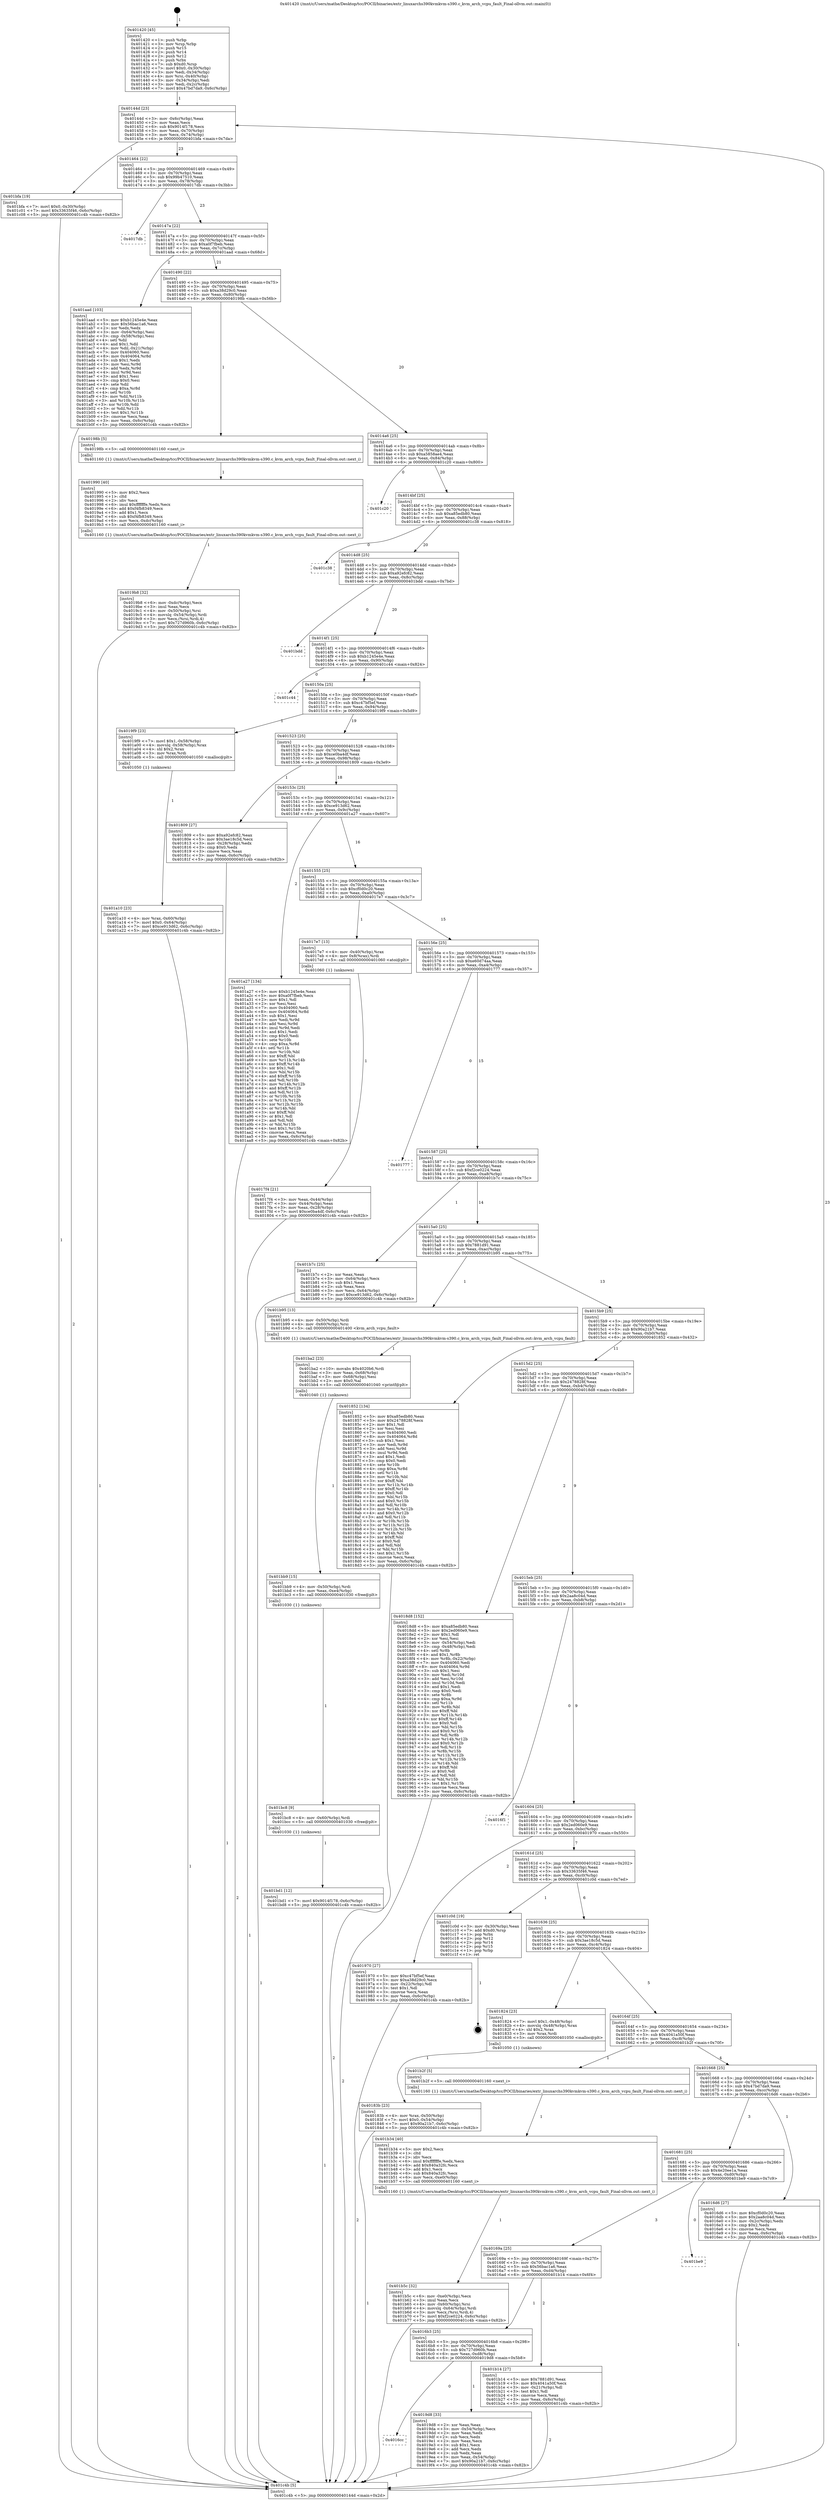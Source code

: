 digraph "0x401420" {
  label = "0x401420 (/mnt/c/Users/mathe/Desktop/tcc/POCII/binaries/extr_linuxarchs390kvmkvm-s390.c_kvm_arch_vcpu_fault_Final-ollvm.out::main(0))"
  labelloc = "t"
  node[shape=record]

  Entry [label="",width=0.3,height=0.3,shape=circle,fillcolor=black,style=filled]
  "0x40144d" [label="{
     0x40144d [23]\l
     | [instrs]\l
     &nbsp;&nbsp;0x40144d \<+3\>: mov -0x6c(%rbp),%eax\l
     &nbsp;&nbsp;0x401450 \<+2\>: mov %eax,%ecx\l
     &nbsp;&nbsp;0x401452 \<+6\>: sub $0x9014f178,%ecx\l
     &nbsp;&nbsp;0x401458 \<+3\>: mov %eax,-0x70(%rbp)\l
     &nbsp;&nbsp;0x40145b \<+3\>: mov %ecx,-0x74(%rbp)\l
     &nbsp;&nbsp;0x40145e \<+6\>: je 0000000000401bfa \<main+0x7da\>\l
  }"]
  "0x401bfa" [label="{
     0x401bfa [19]\l
     | [instrs]\l
     &nbsp;&nbsp;0x401bfa \<+7\>: movl $0x0,-0x30(%rbp)\l
     &nbsp;&nbsp;0x401c01 \<+7\>: movl $0x33635f46,-0x6c(%rbp)\l
     &nbsp;&nbsp;0x401c08 \<+5\>: jmp 0000000000401c4b \<main+0x82b\>\l
  }"]
  "0x401464" [label="{
     0x401464 [22]\l
     | [instrs]\l
     &nbsp;&nbsp;0x401464 \<+5\>: jmp 0000000000401469 \<main+0x49\>\l
     &nbsp;&nbsp;0x401469 \<+3\>: mov -0x70(%rbp),%eax\l
     &nbsp;&nbsp;0x40146c \<+5\>: sub $0x99b47510,%eax\l
     &nbsp;&nbsp;0x401471 \<+3\>: mov %eax,-0x78(%rbp)\l
     &nbsp;&nbsp;0x401474 \<+6\>: je 00000000004017db \<main+0x3bb\>\l
  }"]
  Exit [label="",width=0.3,height=0.3,shape=circle,fillcolor=black,style=filled,peripheries=2]
  "0x4017db" [label="{
     0x4017db\l
  }", style=dashed]
  "0x40147a" [label="{
     0x40147a [22]\l
     | [instrs]\l
     &nbsp;&nbsp;0x40147a \<+5\>: jmp 000000000040147f \<main+0x5f\>\l
     &nbsp;&nbsp;0x40147f \<+3\>: mov -0x70(%rbp),%eax\l
     &nbsp;&nbsp;0x401482 \<+5\>: sub $0xa0f7fbeb,%eax\l
     &nbsp;&nbsp;0x401487 \<+3\>: mov %eax,-0x7c(%rbp)\l
     &nbsp;&nbsp;0x40148a \<+6\>: je 0000000000401aad \<main+0x68d\>\l
  }"]
  "0x401bd1" [label="{
     0x401bd1 [12]\l
     | [instrs]\l
     &nbsp;&nbsp;0x401bd1 \<+7\>: movl $0x9014f178,-0x6c(%rbp)\l
     &nbsp;&nbsp;0x401bd8 \<+5\>: jmp 0000000000401c4b \<main+0x82b\>\l
  }"]
  "0x401aad" [label="{
     0x401aad [103]\l
     | [instrs]\l
     &nbsp;&nbsp;0x401aad \<+5\>: mov $0xb1245e4e,%eax\l
     &nbsp;&nbsp;0x401ab2 \<+5\>: mov $0x56bac1a6,%ecx\l
     &nbsp;&nbsp;0x401ab7 \<+2\>: xor %edx,%edx\l
     &nbsp;&nbsp;0x401ab9 \<+3\>: mov -0x64(%rbp),%esi\l
     &nbsp;&nbsp;0x401abc \<+3\>: cmp -0x58(%rbp),%esi\l
     &nbsp;&nbsp;0x401abf \<+4\>: setl %dil\l
     &nbsp;&nbsp;0x401ac3 \<+4\>: and $0x1,%dil\l
     &nbsp;&nbsp;0x401ac7 \<+4\>: mov %dil,-0x21(%rbp)\l
     &nbsp;&nbsp;0x401acb \<+7\>: mov 0x404060,%esi\l
     &nbsp;&nbsp;0x401ad2 \<+8\>: mov 0x404064,%r8d\l
     &nbsp;&nbsp;0x401ada \<+3\>: sub $0x1,%edx\l
     &nbsp;&nbsp;0x401add \<+3\>: mov %esi,%r9d\l
     &nbsp;&nbsp;0x401ae0 \<+3\>: add %edx,%r9d\l
     &nbsp;&nbsp;0x401ae3 \<+4\>: imul %r9d,%esi\l
     &nbsp;&nbsp;0x401ae7 \<+3\>: and $0x1,%esi\l
     &nbsp;&nbsp;0x401aea \<+3\>: cmp $0x0,%esi\l
     &nbsp;&nbsp;0x401aed \<+4\>: sete %dil\l
     &nbsp;&nbsp;0x401af1 \<+4\>: cmp $0xa,%r8d\l
     &nbsp;&nbsp;0x401af5 \<+4\>: setl %r10b\l
     &nbsp;&nbsp;0x401af9 \<+3\>: mov %dil,%r11b\l
     &nbsp;&nbsp;0x401afc \<+3\>: and %r10b,%r11b\l
     &nbsp;&nbsp;0x401aff \<+3\>: xor %r10b,%dil\l
     &nbsp;&nbsp;0x401b02 \<+3\>: or %dil,%r11b\l
     &nbsp;&nbsp;0x401b05 \<+4\>: test $0x1,%r11b\l
     &nbsp;&nbsp;0x401b09 \<+3\>: cmovne %ecx,%eax\l
     &nbsp;&nbsp;0x401b0c \<+3\>: mov %eax,-0x6c(%rbp)\l
     &nbsp;&nbsp;0x401b0f \<+5\>: jmp 0000000000401c4b \<main+0x82b\>\l
  }"]
  "0x401490" [label="{
     0x401490 [22]\l
     | [instrs]\l
     &nbsp;&nbsp;0x401490 \<+5\>: jmp 0000000000401495 \<main+0x75\>\l
     &nbsp;&nbsp;0x401495 \<+3\>: mov -0x70(%rbp),%eax\l
     &nbsp;&nbsp;0x401498 \<+5\>: sub $0xa38d29c0,%eax\l
     &nbsp;&nbsp;0x40149d \<+3\>: mov %eax,-0x80(%rbp)\l
     &nbsp;&nbsp;0x4014a0 \<+6\>: je 000000000040198b \<main+0x56b\>\l
  }"]
  "0x401bc8" [label="{
     0x401bc8 [9]\l
     | [instrs]\l
     &nbsp;&nbsp;0x401bc8 \<+4\>: mov -0x60(%rbp),%rdi\l
     &nbsp;&nbsp;0x401bcc \<+5\>: call 0000000000401030 \<free@plt\>\l
     | [calls]\l
     &nbsp;&nbsp;0x401030 \{1\} (unknown)\l
  }"]
  "0x40198b" [label="{
     0x40198b [5]\l
     | [instrs]\l
     &nbsp;&nbsp;0x40198b \<+5\>: call 0000000000401160 \<next_i\>\l
     | [calls]\l
     &nbsp;&nbsp;0x401160 \{1\} (/mnt/c/Users/mathe/Desktop/tcc/POCII/binaries/extr_linuxarchs390kvmkvm-s390.c_kvm_arch_vcpu_fault_Final-ollvm.out::next_i)\l
  }"]
  "0x4014a6" [label="{
     0x4014a6 [25]\l
     | [instrs]\l
     &nbsp;&nbsp;0x4014a6 \<+5\>: jmp 00000000004014ab \<main+0x8b\>\l
     &nbsp;&nbsp;0x4014ab \<+3\>: mov -0x70(%rbp),%eax\l
     &nbsp;&nbsp;0x4014ae \<+5\>: sub $0xa5858ae4,%eax\l
     &nbsp;&nbsp;0x4014b3 \<+6\>: mov %eax,-0x84(%rbp)\l
     &nbsp;&nbsp;0x4014b9 \<+6\>: je 0000000000401c20 \<main+0x800\>\l
  }"]
  "0x401bb9" [label="{
     0x401bb9 [15]\l
     | [instrs]\l
     &nbsp;&nbsp;0x401bb9 \<+4\>: mov -0x50(%rbp),%rdi\l
     &nbsp;&nbsp;0x401bbd \<+6\>: mov %eax,-0xe4(%rbp)\l
     &nbsp;&nbsp;0x401bc3 \<+5\>: call 0000000000401030 \<free@plt\>\l
     | [calls]\l
     &nbsp;&nbsp;0x401030 \{1\} (unknown)\l
  }"]
  "0x401c20" [label="{
     0x401c20\l
  }", style=dashed]
  "0x4014bf" [label="{
     0x4014bf [25]\l
     | [instrs]\l
     &nbsp;&nbsp;0x4014bf \<+5\>: jmp 00000000004014c4 \<main+0xa4\>\l
     &nbsp;&nbsp;0x4014c4 \<+3\>: mov -0x70(%rbp),%eax\l
     &nbsp;&nbsp;0x4014c7 \<+5\>: sub $0xa85edb80,%eax\l
     &nbsp;&nbsp;0x4014cc \<+6\>: mov %eax,-0x88(%rbp)\l
     &nbsp;&nbsp;0x4014d2 \<+6\>: je 0000000000401c38 \<main+0x818\>\l
  }"]
  "0x401ba2" [label="{
     0x401ba2 [23]\l
     | [instrs]\l
     &nbsp;&nbsp;0x401ba2 \<+10\>: movabs $0x4020b6,%rdi\l
     &nbsp;&nbsp;0x401bac \<+3\>: mov %eax,-0x68(%rbp)\l
     &nbsp;&nbsp;0x401baf \<+3\>: mov -0x68(%rbp),%esi\l
     &nbsp;&nbsp;0x401bb2 \<+2\>: mov $0x0,%al\l
     &nbsp;&nbsp;0x401bb4 \<+5\>: call 0000000000401040 \<printf@plt\>\l
     | [calls]\l
     &nbsp;&nbsp;0x401040 \{1\} (unknown)\l
  }"]
  "0x401c38" [label="{
     0x401c38\l
  }", style=dashed]
  "0x4014d8" [label="{
     0x4014d8 [25]\l
     | [instrs]\l
     &nbsp;&nbsp;0x4014d8 \<+5\>: jmp 00000000004014dd \<main+0xbd\>\l
     &nbsp;&nbsp;0x4014dd \<+3\>: mov -0x70(%rbp),%eax\l
     &nbsp;&nbsp;0x4014e0 \<+5\>: sub $0xa92efc82,%eax\l
     &nbsp;&nbsp;0x4014e5 \<+6\>: mov %eax,-0x8c(%rbp)\l
     &nbsp;&nbsp;0x4014eb \<+6\>: je 0000000000401bdd \<main+0x7bd\>\l
  }"]
  "0x401b5c" [label="{
     0x401b5c [32]\l
     | [instrs]\l
     &nbsp;&nbsp;0x401b5c \<+6\>: mov -0xe0(%rbp),%ecx\l
     &nbsp;&nbsp;0x401b62 \<+3\>: imul %eax,%ecx\l
     &nbsp;&nbsp;0x401b65 \<+4\>: mov -0x60(%rbp),%rsi\l
     &nbsp;&nbsp;0x401b69 \<+4\>: movslq -0x64(%rbp),%rdi\l
     &nbsp;&nbsp;0x401b6d \<+3\>: mov %ecx,(%rsi,%rdi,4)\l
     &nbsp;&nbsp;0x401b70 \<+7\>: movl $0xf2ce0224,-0x6c(%rbp)\l
     &nbsp;&nbsp;0x401b77 \<+5\>: jmp 0000000000401c4b \<main+0x82b\>\l
  }"]
  "0x401bdd" [label="{
     0x401bdd\l
  }", style=dashed]
  "0x4014f1" [label="{
     0x4014f1 [25]\l
     | [instrs]\l
     &nbsp;&nbsp;0x4014f1 \<+5\>: jmp 00000000004014f6 \<main+0xd6\>\l
     &nbsp;&nbsp;0x4014f6 \<+3\>: mov -0x70(%rbp),%eax\l
     &nbsp;&nbsp;0x4014f9 \<+5\>: sub $0xb1245e4e,%eax\l
     &nbsp;&nbsp;0x4014fe \<+6\>: mov %eax,-0x90(%rbp)\l
     &nbsp;&nbsp;0x401504 \<+6\>: je 0000000000401c44 \<main+0x824\>\l
  }"]
  "0x401b34" [label="{
     0x401b34 [40]\l
     | [instrs]\l
     &nbsp;&nbsp;0x401b34 \<+5\>: mov $0x2,%ecx\l
     &nbsp;&nbsp;0x401b39 \<+1\>: cltd\l
     &nbsp;&nbsp;0x401b3a \<+2\>: idiv %ecx\l
     &nbsp;&nbsp;0x401b3c \<+6\>: imul $0xfffffffe,%edx,%ecx\l
     &nbsp;&nbsp;0x401b42 \<+6\>: add $0x840a32fc,%ecx\l
     &nbsp;&nbsp;0x401b48 \<+3\>: add $0x1,%ecx\l
     &nbsp;&nbsp;0x401b4b \<+6\>: sub $0x840a32fc,%ecx\l
     &nbsp;&nbsp;0x401b51 \<+6\>: mov %ecx,-0xe0(%rbp)\l
     &nbsp;&nbsp;0x401b57 \<+5\>: call 0000000000401160 \<next_i\>\l
     | [calls]\l
     &nbsp;&nbsp;0x401160 \{1\} (/mnt/c/Users/mathe/Desktop/tcc/POCII/binaries/extr_linuxarchs390kvmkvm-s390.c_kvm_arch_vcpu_fault_Final-ollvm.out::next_i)\l
  }"]
  "0x401c44" [label="{
     0x401c44\l
  }", style=dashed]
  "0x40150a" [label="{
     0x40150a [25]\l
     | [instrs]\l
     &nbsp;&nbsp;0x40150a \<+5\>: jmp 000000000040150f \<main+0xef\>\l
     &nbsp;&nbsp;0x40150f \<+3\>: mov -0x70(%rbp),%eax\l
     &nbsp;&nbsp;0x401512 \<+5\>: sub $0xc47bf5ef,%eax\l
     &nbsp;&nbsp;0x401517 \<+6\>: mov %eax,-0x94(%rbp)\l
     &nbsp;&nbsp;0x40151d \<+6\>: je 00000000004019f9 \<main+0x5d9\>\l
  }"]
  "0x401a10" [label="{
     0x401a10 [23]\l
     | [instrs]\l
     &nbsp;&nbsp;0x401a10 \<+4\>: mov %rax,-0x60(%rbp)\l
     &nbsp;&nbsp;0x401a14 \<+7\>: movl $0x0,-0x64(%rbp)\l
     &nbsp;&nbsp;0x401a1b \<+7\>: movl $0xce913d62,-0x6c(%rbp)\l
     &nbsp;&nbsp;0x401a22 \<+5\>: jmp 0000000000401c4b \<main+0x82b\>\l
  }"]
  "0x4019f9" [label="{
     0x4019f9 [23]\l
     | [instrs]\l
     &nbsp;&nbsp;0x4019f9 \<+7\>: movl $0x1,-0x58(%rbp)\l
     &nbsp;&nbsp;0x401a00 \<+4\>: movslq -0x58(%rbp),%rax\l
     &nbsp;&nbsp;0x401a04 \<+4\>: shl $0x2,%rax\l
     &nbsp;&nbsp;0x401a08 \<+3\>: mov %rax,%rdi\l
     &nbsp;&nbsp;0x401a0b \<+5\>: call 0000000000401050 \<malloc@plt\>\l
     | [calls]\l
     &nbsp;&nbsp;0x401050 \{1\} (unknown)\l
  }"]
  "0x401523" [label="{
     0x401523 [25]\l
     | [instrs]\l
     &nbsp;&nbsp;0x401523 \<+5\>: jmp 0000000000401528 \<main+0x108\>\l
     &nbsp;&nbsp;0x401528 \<+3\>: mov -0x70(%rbp),%eax\l
     &nbsp;&nbsp;0x40152b \<+5\>: sub $0xce0ba4df,%eax\l
     &nbsp;&nbsp;0x401530 \<+6\>: mov %eax,-0x98(%rbp)\l
     &nbsp;&nbsp;0x401536 \<+6\>: je 0000000000401809 \<main+0x3e9\>\l
  }"]
  "0x4016cc" [label="{
     0x4016cc\l
  }", style=dashed]
  "0x401809" [label="{
     0x401809 [27]\l
     | [instrs]\l
     &nbsp;&nbsp;0x401809 \<+5\>: mov $0xa92efc82,%eax\l
     &nbsp;&nbsp;0x40180e \<+5\>: mov $0x3ae18c5d,%ecx\l
     &nbsp;&nbsp;0x401813 \<+3\>: mov -0x28(%rbp),%edx\l
     &nbsp;&nbsp;0x401816 \<+3\>: cmp $0x0,%edx\l
     &nbsp;&nbsp;0x401819 \<+3\>: cmove %ecx,%eax\l
     &nbsp;&nbsp;0x40181c \<+3\>: mov %eax,-0x6c(%rbp)\l
     &nbsp;&nbsp;0x40181f \<+5\>: jmp 0000000000401c4b \<main+0x82b\>\l
  }"]
  "0x40153c" [label="{
     0x40153c [25]\l
     | [instrs]\l
     &nbsp;&nbsp;0x40153c \<+5\>: jmp 0000000000401541 \<main+0x121\>\l
     &nbsp;&nbsp;0x401541 \<+3\>: mov -0x70(%rbp),%eax\l
     &nbsp;&nbsp;0x401544 \<+5\>: sub $0xce913d62,%eax\l
     &nbsp;&nbsp;0x401549 \<+6\>: mov %eax,-0x9c(%rbp)\l
     &nbsp;&nbsp;0x40154f \<+6\>: je 0000000000401a27 \<main+0x607\>\l
  }"]
  "0x4019d8" [label="{
     0x4019d8 [33]\l
     | [instrs]\l
     &nbsp;&nbsp;0x4019d8 \<+2\>: xor %eax,%eax\l
     &nbsp;&nbsp;0x4019da \<+3\>: mov -0x54(%rbp),%ecx\l
     &nbsp;&nbsp;0x4019dd \<+2\>: mov %eax,%edx\l
     &nbsp;&nbsp;0x4019df \<+2\>: sub %ecx,%edx\l
     &nbsp;&nbsp;0x4019e1 \<+2\>: mov %eax,%ecx\l
     &nbsp;&nbsp;0x4019e3 \<+3\>: sub $0x1,%ecx\l
     &nbsp;&nbsp;0x4019e6 \<+2\>: add %ecx,%edx\l
     &nbsp;&nbsp;0x4019e8 \<+2\>: sub %edx,%eax\l
     &nbsp;&nbsp;0x4019ea \<+3\>: mov %eax,-0x54(%rbp)\l
     &nbsp;&nbsp;0x4019ed \<+7\>: movl $0x90a21b7,-0x6c(%rbp)\l
     &nbsp;&nbsp;0x4019f4 \<+5\>: jmp 0000000000401c4b \<main+0x82b\>\l
  }"]
  "0x401a27" [label="{
     0x401a27 [134]\l
     | [instrs]\l
     &nbsp;&nbsp;0x401a27 \<+5\>: mov $0xb1245e4e,%eax\l
     &nbsp;&nbsp;0x401a2c \<+5\>: mov $0xa0f7fbeb,%ecx\l
     &nbsp;&nbsp;0x401a31 \<+2\>: mov $0x1,%dl\l
     &nbsp;&nbsp;0x401a33 \<+2\>: xor %esi,%esi\l
     &nbsp;&nbsp;0x401a35 \<+7\>: mov 0x404060,%edi\l
     &nbsp;&nbsp;0x401a3c \<+8\>: mov 0x404064,%r8d\l
     &nbsp;&nbsp;0x401a44 \<+3\>: sub $0x1,%esi\l
     &nbsp;&nbsp;0x401a47 \<+3\>: mov %edi,%r9d\l
     &nbsp;&nbsp;0x401a4a \<+3\>: add %esi,%r9d\l
     &nbsp;&nbsp;0x401a4d \<+4\>: imul %r9d,%edi\l
     &nbsp;&nbsp;0x401a51 \<+3\>: and $0x1,%edi\l
     &nbsp;&nbsp;0x401a54 \<+3\>: cmp $0x0,%edi\l
     &nbsp;&nbsp;0x401a57 \<+4\>: sete %r10b\l
     &nbsp;&nbsp;0x401a5b \<+4\>: cmp $0xa,%r8d\l
     &nbsp;&nbsp;0x401a5f \<+4\>: setl %r11b\l
     &nbsp;&nbsp;0x401a63 \<+3\>: mov %r10b,%bl\l
     &nbsp;&nbsp;0x401a66 \<+3\>: xor $0xff,%bl\l
     &nbsp;&nbsp;0x401a69 \<+3\>: mov %r11b,%r14b\l
     &nbsp;&nbsp;0x401a6c \<+4\>: xor $0xff,%r14b\l
     &nbsp;&nbsp;0x401a70 \<+3\>: xor $0x1,%dl\l
     &nbsp;&nbsp;0x401a73 \<+3\>: mov %bl,%r15b\l
     &nbsp;&nbsp;0x401a76 \<+4\>: and $0xff,%r15b\l
     &nbsp;&nbsp;0x401a7a \<+3\>: and %dl,%r10b\l
     &nbsp;&nbsp;0x401a7d \<+3\>: mov %r14b,%r12b\l
     &nbsp;&nbsp;0x401a80 \<+4\>: and $0xff,%r12b\l
     &nbsp;&nbsp;0x401a84 \<+3\>: and %dl,%r11b\l
     &nbsp;&nbsp;0x401a87 \<+3\>: or %r10b,%r15b\l
     &nbsp;&nbsp;0x401a8a \<+3\>: or %r11b,%r12b\l
     &nbsp;&nbsp;0x401a8d \<+3\>: xor %r12b,%r15b\l
     &nbsp;&nbsp;0x401a90 \<+3\>: or %r14b,%bl\l
     &nbsp;&nbsp;0x401a93 \<+3\>: xor $0xff,%bl\l
     &nbsp;&nbsp;0x401a96 \<+3\>: or $0x1,%dl\l
     &nbsp;&nbsp;0x401a99 \<+2\>: and %dl,%bl\l
     &nbsp;&nbsp;0x401a9b \<+3\>: or %bl,%r15b\l
     &nbsp;&nbsp;0x401a9e \<+4\>: test $0x1,%r15b\l
     &nbsp;&nbsp;0x401aa2 \<+3\>: cmovne %ecx,%eax\l
     &nbsp;&nbsp;0x401aa5 \<+3\>: mov %eax,-0x6c(%rbp)\l
     &nbsp;&nbsp;0x401aa8 \<+5\>: jmp 0000000000401c4b \<main+0x82b\>\l
  }"]
  "0x401555" [label="{
     0x401555 [25]\l
     | [instrs]\l
     &nbsp;&nbsp;0x401555 \<+5\>: jmp 000000000040155a \<main+0x13a\>\l
     &nbsp;&nbsp;0x40155a \<+3\>: mov -0x70(%rbp),%eax\l
     &nbsp;&nbsp;0x40155d \<+5\>: sub $0xcf0d0c20,%eax\l
     &nbsp;&nbsp;0x401562 \<+6\>: mov %eax,-0xa0(%rbp)\l
     &nbsp;&nbsp;0x401568 \<+6\>: je 00000000004017e7 \<main+0x3c7\>\l
  }"]
  "0x4016b3" [label="{
     0x4016b3 [25]\l
     | [instrs]\l
     &nbsp;&nbsp;0x4016b3 \<+5\>: jmp 00000000004016b8 \<main+0x298\>\l
     &nbsp;&nbsp;0x4016b8 \<+3\>: mov -0x70(%rbp),%eax\l
     &nbsp;&nbsp;0x4016bb \<+5\>: sub $0x727d960b,%eax\l
     &nbsp;&nbsp;0x4016c0 \<+6\>: mov %eax,-0xd8(%rbp)\l
     &nbsp;&nbsp;0x4016c6 \<+6\>: je 00000000004019d8 \<main+0x5b8\>\l
  }"]
  "0x4017e7" [label="{
     0x4017e7 [13]\l
     | [instrs]\l
     &nbsp;&nbsp;0x4017e7 \<+4\>: mov -0x40(%rbp),%rax\l
     &nbsp;&nbsp;0x4017eb \<+4\>: mov 0x8(%rax),%rdi\l
     &nbsp;&nbsp;0x4017ef \<+5\>: call 0000000000401060 \<atoi@plt\>\l
     | [calls]\l
     &nbsp;&nbsp;0x401060 \{1\} (unknown)\l
  }"]
  "0x40156e" [label="{
     0x40156e [25]\l
     | [instrs]\l
     &nbsp;&nbsp;0x40156e \<+5\>: jmp 0000000000401573 \<main+0x153\>\l
     &nbsp;&nbsp;0x401573 \<+3\>: mov -0x70(%rbp),%eax\l
     &nbsp;&nbsp;0x401576 \<+5\>: sub $0xe60d74aa,%eax\l
     &nbsp;&nbsp;0x40157b \<+6\>: mov %eax,-0xa4(%rbp)\l
     &nbsp;&nbsp;0x401581 \<+6\>: je 0000000000401777 \<main+0x357\>\l
  }"]
  "0x401b14" [label="{
     0x401b14 [27]\l
     | [instrs]\l
     &nbsp;&nbsp;0x401b14 \<+5\>: mov $0x7881d91,%eax\l
     &nbsp;&nbsp;0x401b19 \<+5\>: mov $0x4041a50f,%ecx\l
     &nbsp;&nbsp;0x401b1e \<+3\>: mov -0x21(%rbp),%dl\l
     &nbsp;&nbsp;0x401b21 \<+3\>: test $0x1,%dl\l
     &nbsp;&nbsp;0x401b24 \<+3\>: cmovne %ecx,%eax\l
     &nbsp;&nbsp;0x401b27 \<+3\>: mov %eax,-0x6c(%rbp)\l
     &nbsp;&nbsp;0x401b2a \<+5\>: jmp 0000000000401c4b \<main+0x82b\>\l
  }"]
  "0x401777" [label="{
     0x401777\l
  }", style=dashed]
  "0x401587" [label="{
     0x401587 [25]\l
     | [instrs]\l
     &nbsp;&nbsp;0x401587 \<+5\>: jmp 000000000040158c \<main+0x16c\>\l
     &nbsp;&nbsp;0x40158c \<+3\>: mov -0x70(%rbp),%eax\l
     &nbsp;&nbsp;0x40158f \<+5\>: sub $0xf2ce0224,%eax\l
     &nbsp;&nbsp;0x401594 \<+6\>: mov %eax,-0xa8(%rbp)\l
     &nbsp;&nbsp;0x40159a \<+6\>: je 0000000000401b7c \<main+0x75c\>\l
  }"]
  "0x40169a" [label="{
     0x40169a [25]\l
     | [instrs]\l
     &nbsp;&nbsp;0x40169a \<+5\>: jmp 000000000040169f \<main+0x27f\>\l
     &nbsp;&nbsp;0x40169f \<+3\>: mov -0x70(%rbp),%eax\l
     &nbsp;&nbsp;0x4016a2 \<+5\>: sub $0x56bac1a6,%eax\l
     &nbsp;&nbsp;0x4016a7 \<+6\>: mov %eax,-0xd4(%rbp)\l
     &nbsp;&nbsp;0x4016ad \<+6\>: je 0000000000401b14 \<main+0x6f4\>\l
  }"]
  "0x401b7c" [label="{
     0x401b7c [25]\l
     | [instrs]\l
     &nbsp;&nbsp;0x401b7c \<+2\>: xor %eax,%eax\l
     &nbsp;&nbsp;0x401b7e \<+3\>: mov -0x64(%rbp),%ecx\l
     &nbsp;&nbsp;0x401b81 \<+3\>: sub $0x1,%eax\l
     &nbsp;&nbsp;0x401b84 \<+2\>: sub %eax,%ecx\l
     &nbsp;&nbsp;0x401b86 \<+3\>: mov %ecx,-0x64(%rbp)\l
     &nbsp;&nbsp;0x401b89 \<+7\>: movl $0xce913d62,-0x6c(%rbp)\l
     &nbsp;&nbsp;0x401b90 \<+5\>: jmp 0000000000401c4b \<main+0x82b\>\l
  }"]
  "0x4015a0" [label="{
     0x4015a0 [25]\l
     | [instrs]\l
     &nbsp;&nbsp;0x4015a0 \<+5\>: jmp 00000000004015a5 \<main+0x185\>\l
     &nbsp;&nbsp;0x4015a5 \<+3\>: mov -0x70(%rbp),%eax\l
     &nbsp;&nbsp;0x4015a8 \<+5\>: sub $0x7881d91,%eax\l
     &nbsp;&nbsp;0x4015ad \<+6\>: mov %eax,-0xac(%rbp)\l
     &nbsp;&nbsp;0x4015b3 \<+6\>: je 0000000000401b95 \<main+0x775\>\l
  }"]
  "0x401be9" [label="{
     0x401be9\l
  }", style=dashed]
  "0x401b95" [label="{
     0x401b95 [13]\l
     | [instrs]\l
     &nbsp;&nbsp;0x401b95 \<+4\>: mov -0x50(%rbp),%rdi\l
     &nbsp;&nbsp;0x401b99 \<+4\>: mov -0x60(%rbp),%rsi\l
     &nbsp;&nbsp;0x401b9d \<+5\>: call 0000000000401400 \<kvm_arch_vcpu_fault\>\l
     | [calls]\l
     &nbsp;&nbsp;0x401400 \{1\} (/mnt/c/Users/mathe/Desktop/tcc/POCII/binaries/extr_linuxarchs390kvmkvm-s390.c_kvm_arch_vcpu_fault_Final-ollvm.out::kvm_arch_vcpu_fault)\l
  }"]
  "0x4015b9" [label="{
     0x4015b9 [25]\l
     | [instrs]\l
     &nbsp;&nbsp;0x4015b9 \<+5\>: jmp 00000000004015be \<main+0x19e\>\l
     &nbsp;&nbsp;0x4015be \<+3\>: mov -0x70(%rbp),%eax\l
     &nbsp;&nbsp;0x4015c1 \<+5\>: sub $0x90a21b7,%eax\l
     &nbsp;&nbsp;0x4015c6 \<+6\>: mov %eax,-0xb0(%rbp)\l
     &nbsp;&nbsp;0x4015cc \<+6\>: je 0000000000401852 \<main+0x432\>\l
  }"]
  "0x4019b8" [label="{
     0x4019b8 [32]\l
     | [instrs]\l
     &nbsp;&nbsp;0x4019b8 \<+6\>: mov -0xdc(%rbp),%ecx\l
     &nbsp;&nbsp;0x4019be \<+3\>: imul %eax,%ecx\l
     &nbsp;&nbsp;0x4019c1 \<+4\>: mov -0x50(%rbp),%rsi\l
     &nbsp;&nbsp;0x4019c5 \<+4\>: movslq -0x54(%rbp),%rdi\l
     &nbsp;&nbsp;0x4019c9 \<+3\>: mov %ecx,(%rsi,%rdi,4)\l
     &nbsp;&nbsp;0x4019cc \<+7\>: movl $0x727d960b,-0x6c(%rbp)\l
     &nbsp;&nbsp;0x4019d3 \<+5\>: jmp 0000000000401c4b \<main+0x82b\>\l
  }"]
  "0x401852" [label="{
     0x401852 [134]\l
     | [instrs]\l
     &nbsp;&nbsp;0x401852 \<+5\>: mov $0xa85edb80,%eax\l
     &nbsp;&nbsp;0x401857 \<+5\>: mov $0x2478828f,%ecx\l
     &nbsp;&nbsp;0x40185c \<+2\>: mov $0x1,%dl\l
     &nbsp;&nbsp;0x40185e \<+2\>: xor %esi,%esi\l
     &nbsp;&nbsp;0x401860 \<+7\>: mov 0x404060,%edi\l
     &nbsp;&nbsp;0x401867 \<+8\>: mov 0x404064,%r8d\l
     &nbsp;&nbsp;0x40186f \<+3\>: sub $0x1,%esi\l
     &nbsp;&nbsp;0x401872 \<+3\>: mov %edi,%r9d\l
     &nbsp;&nbsp;0x401875 \<+3\>: add %esi,%r9d\l
     &nbsp;&nbsp;0x401878 \<+4\>: imul %r9d,%edi\l
     &nbsp;&nbsp;0x40187c \<+3\>: and $0x1,%edi\l
     &nbsp;&nbsp;0x40187f \<+3\>: cmp $0x0,%edi\l
     &nbsp;&nbsp;0x401882 \<+4\>: sete %r10b\l
     &nbsp;&nbsp;0x401886 \<+4\>: cmp $0xa,%r8d\l
     &nbsp;&nbsp;0x40188a \<+4\>: setl %r11b\l
     &nbsp;&nbsp;0x40188e \<+3\>: mov %r10b,%bl\l
     &nbsp;&nbsp;0x401891 \<+3\>: xor $0xff,%bl\l
     &nbsp;&nbsp;0x401894 \<+3\>: mov %r11b,%r14b\l
     &nbsp;&nbsp;0x401897 \<+4\>: xor $0xff,%r14b\l
     &nbsp;&nbsp;0x40189b \<+3\>: xor $0x0,%dl\l
     &nbsp;&nbsp;0x40189e \<+3\>: mov %bl,%r15b\l
     &nbsp;&nbsp;0x4018a1 \<+4\>: and $0x0,%r15b\l
     &nbsp;&nbsp;0x4018a5 \<+3\>: and %dl,%r10b\l
     &nbsp;&nbsp;0x4018a8 \<+3\>: mov %r14b,%r12b\l
     &nbsp;&nbsp;0x4018ab \<+4\>: and $0x0,%r12b\l
     &nbsp;&nbsp;0x4018af \<+3\>: and %dl,%r11b\l
     &nbsp;&nbsp;0x4018b2 \<+3\>: or %r10b,%r15b\l
     &nbsp;&nbsp;0x4018b5 \<+3\>: or %r11b,%r12b\l
     &nbsp;&nbsp;0x4018b8 \<+3\>: xor %r12b,%r15b\l
     &nbsp;&nbsp;0x4018bb \<+3\>: or %r14b,%bl\l
     &nbsp;&nbsp;0x4018be \<+3\>: xor $0xff,%bl\l
     &nbsp;&nbsp;0x4018c1 \<+3\>: or $0x0,%dl\l
     &nbsp;&nbsp;0x4018c4 \<+2\>: and %dl,%bl\l
     &nbsp;&nbsp;0x4018c6 \<+3\>: or %bl,%r15b\l
     &nbsp;&nbsp;0x4018c9 \<+4\>: test $0x1,%r15b\l
     &nbsp;&nbsp;0x4018cd \<+3\>: cmovne %ecx,%eax\l
     &nbsp;&nbsp;0x4018d0 \<+3\>: mov %eax,-0x6c(%rbp)\l
     &nbsp;&nbsp;0x4018d3 \<+5\>: jmp 0000000000401c4b \<main+0x82b\>\l
  }"]
  "0x4015d2" [label="{
     0x4015d2 [25]\l
     | [instrs]\l
     &nbsp;&nbsp;0x4015d2 \<+5\>: jmp 00000000004015d7 \<main+0x1b7\>\l
     &nbsp;&nbsp;0x4015d7 \<+3\>: mov -0x70(%rbp),%eax\l
     &nbsp;&nbsp;0x4015da \<+5\>: sub $0x2478828f,%eax\l
     &nbsp;&nbsp;0x4015df \<+6\>: mov %eax,-0xb4(%rbp)\l
     &nbsp;&nbsp;0x4015e5 \<+6\>: je 00000000004018d8 \<main+0x4b8\>\l
  }"]
  "0x401990" [label="{
     0x401990 [40]\l
     | [instrs]\l
     &nbsp;&nbsp;0x401990 \<+5\>: mov $0x2,%ecx\l
     &nbsp;&nbsp;0x401995 \<+1\>: cltd\l
     &nbsp;&nbsp;0x401996 \<+2\>: idiv %ecx\l
     &nbsp;&nbsp;0x401998 \<+6\>: imul $0xfffffffe,%edx,%ecx\l
     &nbsp;&nbsp;0x40199e \<+6\>: add $0xf4fb8349,%ecx\l
     &nbsp;&nbsp;0x4019a4 \<+3\>: add $0x1,%ecx\l
     &nbsp;&nbsp;0x4019a7 \<+6\>: sub $0xf4fb8349,%ecx\l
     &nbsp;&nbsp;0x4019ad \<+6\>: mov %ecx,-0xdc(%rbp)\l
     &nbsp;&nbsp;0x4019b3 \<+5\>: call 0000000000401160 \<next_i\>\l
     | [calls]\l
     &nbsp;&nbsp;0x401160 \{1\} (/mnt/c/Users/mathe/Desktop/tcc/POCII/binaries/extr_linuxarchs390kvmkvm-s390.c_kvm_arch_vcpu_fault_Final-ollvm.out::next_i)\l
  }"]
  "0x4018d8" [label="{
     0x4018d8 [152]\l
     | [instrs]\l
     &nbsp;&nbsp;0x4018d8 \<+5\>: mov $0xa85edb80,%eax\l
     &nbsp;&nbsp;0x4018dd \<+5\>: mov $0x2ed060e9,%ecx\l
     &nbsp;&nbsp;0x4018e2 \<+2\>: mov $0x1,%dl\l
     &nbsp;&nbsp;0x4018e4 \<+2\>: xor %esi,%esi\l
     &nbsp;&nbsp;0x4018e6 \<+3\>: mov -0x54(%rbp),%edi\l
     &nbsp;&nbsp;0x4018e9 \<+3\>: cmp -0x48(%rbp),%edi\l
     &nbsp;&nbsp;0x4018ec \<+4\>: setl %r8b\l
     &nbsp;&nbsp;0x4018f0 \<+4\>: and $0x1,%r8b\l
     &nbsp;&nbsp;0x4018f4 \<+4\>: mov %r8b,-0x22(%rbp)\l
     &nbsp;&nbsp;0x4018f8 \<+7\>: mov 0x404060,%edi\l
     &nbsp;&nbsp;0x4018ff \<+8\>: mov 0x404064,%r9d\l
     &nbsp;&nbsp;0x401907 \<+3\>: sub $0x1,%esi\l
     &nbsp;&nbsp;0x40190a \<+3\>: mov %edi,%r10d\l
     &nbsp;&nbsp;0x40190d \<+3\>: add %esi,%r10d\l
     &nbsp;&nbsp;0x401910 \<+4\>: imul %r10d,%edi\l
     &nbsp;&nbsp;0x401914 \<+3\>: and $0x1,%edi\l
     &nbsp;&nbsp;0x401917 \<+3\>: cmp $0x0,%edi\l
     &nbsp;&nbsp;0x40191a \<+4\>: sete %r8b\l
     &nbsp;&nbsp;0x40191e \<+4\>: cmp $0xa,%r9d\l
     &nbsp;&nbsp;0x401922 \<+4\>: setl %r11b\l
     &nbsp;&nbsp;0x401926 \<+3\>: mov %r8b,%bl\l
     &nbsp;&nbsp;0x401929 \<+3\>: xor $0xff,%bl\l
     &nbsp;&nbsp;0x40192c \<+3\>: mov %r11b,%r14b\l
     &nbsp;&nbsp;0x40192f \<+4\>: xor $0xff,%r14b\l
     &nbsp;&nbsp;0x401933 \<+3\>: xor $0x0,%dl\l
     &nbsp;&nbsp;0x401936 \<+3\>: mov %bl,%r15b\l
     &nbsp;&nbsp;0x401939 \<+4\>: and $0x0,%r15b\l
     &nbsp;&nbsp;0x40193d \<+3\>: and %dl,%r8b\l
     &nbsp;&nbsp;0x401940 \<+3\>: mov %r14b,%r12b\l
     &nbsp;&nbsp;0x401943 \<+4\>: and $0x0,%r12b\l
     &nbsp;&nbsp;0x401947 \<+3\>: and %dl,%r11b\l
     &nbsp;&nbsp;0x40194a \<+3\>: or %r8b,%r15b\l
     &nbsp;&nbsp;0x40194d \<+3\>: or %r11b,%r12b\l
     &nbsp;&nbsp;0x401950 \<+3\>: xor %r12b,%r15b\l
     &nbsp;&nbsp;0x401953 \<+3\>: or %r14b,%bl\l
     &nbsp;&nbsp;0x401956 \<+3\>: xor $0xff,%bl\l
     &nbsp;&nbsp;0x401959 \<+3\>: or $0x0,%dl\l
     &nbsp;&nbsp;0x40195c \<+2\>: and %dl,%bl\l
     &nbsp;&nbsp;0x40195e \<+3\>: or %bl,%r15b\l
     &nbsp;&nbsp;0x401961 \<+4\>: test $0x1,%r15b\l
     &nbsp;&nbsp;0x401965 \<+3\>: cmovne %ecx,%eax\l
     &nbsp;&nbsp;0x401968 \<+3\>: mov %eax,-0x6c(%rbp)\l
     &nbsp;&nbsp;0x40196b \<+5\>: jmp 0000000000401c4b \<main+0x82b\>\l
  }"]
  "0x4015eb" [label="{
     0x4015eb [25]\l
     | [instrs]\l
     &nbsp;&nbsp;0x4015eb \<+5\>: jmp 00000000004015f0 \<main+0x1d0\>\l
     &nbsp;&nbsp;0x4015f0 \<+3\>: mov -0x70(%rbp),%eax\l
     &nbsp;&nbsp;0x4015f3 \<+5\>: sub $0x2aa8c04d,%eax\l
     &nbsp;&nbsp;0x4015f8 \<+6\>: mov %eax,-0xb8(%rbp)\l
     &nbsp;&nbsp;0x4015fe \<+6\>: je 00000000004016f1 \<main+0x2d1\>\l
  }"]
  "0x40183b" [label="{
     0x40183b [23]\l
     | [instrs]\l
     &nbsp;&nbsp;0x40183b \<+4\>: mov %rax,-0x50(%rbp)\l
     &nbsp;&nbsp;0x40183f \<+7\>: movl $0x0,-0x54(%rbp)\l
     &nbsp;&nbsp;0x401846 \<+7\>: movl $0x90a21b7,-0x6c(%rbp)\l
     &nbsp;&nbsp;0x40184d \<+5\>: jmp 0000000000401c4b \<main+0x82b\>\l
  }"]
  "0x4016f1" [label="{
     0x4016f1\l
  }", style=dashed]
  "0x401604" [label="{
     0x401604 [25]\l
     | [instrs]\l
     &nbsp;&nbsp;0x401604 \<+5\>: jmp 0000000000401609 \<main+0x1e9\>\l
     &nbsp;&nbsp;0x401609 \<+3\>: mov -0x70(%rbp),%eax\l
     &nbsp;&nbsp;0x40160c \<+5\>: sub $0x2ed060e9,%eax\l
     &nbsp;&nbsp;0x401611 \<+6\>: mov %eax,-0xbc(%rbp)\l
     &nbsp;&nbsp;0x401617 \<+6\>: je 0000000000401970 \<main+0x550\>\l
  }"]
  "0x4017f4" [label="{
     0x4017f4 [21]\l
     | [instrs]\l
     &nbsp;&nbsp;0x4017f4 \<+3\>: mov %eax,-0x44(%rbp)\l
     &nbsp;&nbsp;0x4017f7 \<+3\>: mov -0x44(%rbp),%eax\l
     &nbsp;&nbsp;0x4017fa \<+3\>: mov %eax,-0x28(%rbp)\l
     &nbsp;&nbsp;0x4017fd \<+7\>: movl $0xce0ba4df,-0x6c(%rbp)\l
     &nbsp;&nbsp;0x401804 \<+5\>: jmp 0000000000401c4b \<main+0x82b\>\l
  }"]
  "0x401970" [label="{
     0x401970 [27]\l
     | [instrs]\l
     &nbsp;&nbsp;0x401970 \<+5\>: mov $0xc47bf5ef,%eax\l
     &nbsp;&nbsp;0x401975 \<+5\>: mov $0xa38d29c0,%ecx\l
     &nbsp;&nbsp;0x40197a \<+3\>: mov -0x22(%rbp),%dl\l
     &nbsp;&nbsp;0x40197d \<+3\>: test $0x1,%dl\l
     &nbsp;&nbsp;0x401980 \<+3\>: cmovne %ecx,%eax\l
     &nbsp;&nbsp;0x401983 \<+3\>: mov %eax,-0x6c(%rbp)\l
     &nbsp;&nbsp;0x401986 \<+5\>: jmp 0000000000401c4b \<main+0x82b\>\l
  }"]
  "0x40161d" [label="{
     0x40161d [25]\l
     | [instrs]\l
     &nbsp;&nbsp;0x40161d \<+5\>: jmp 0000000000401622 \<main+0x202\>\l
     &nbsp;&nbsp;0x401622 \<+3\>: mov -0x70(%rbp),%eax\l
     &nbsp;&nbsp;0x401625 \<+5\>: sub $0x33635f46,%eax\l
     &nbsp;&nbsp;0x40162a \<+6\>: mov %eax,-0xc0(%rbp)\l
     &nbsp;&nbsp;0x401630 \<+6\>: je 0000000000401c0d \<main+0x7ed\>\l
  }"]
  "0x401420" [label="{
     0x401420 [45]\l
     | [instrs]\l
     &nbsp;&nbsp;0x401420 \<+1\>: push %rbp\l
     &nbsp;&nbsp;0x401421 \<+3\>: mov %rsp,%rbp\l
     &nbsp;&nbsp;0x401424 \<+2\>: push %r15\l
     &nbsp;&nbsp;0x401426 \<+2\>: push %r14\l
     &nbsp;&nbsp;0x401428 \<+2\>: push %r12\l
     &nbsp;&nbsp;0x40142a \<+1\>: push %rbx\l
     &nbsp;&nbsp;0x40142b \<+7\>: sub $0xd0,%rsp\l
     &nbsp;&nbsp;0x401432 \<+7\>: movl $0x0,-0x30(%rbp)\l
     &nbsp;&nbsp;0x401439 \<+3\>: mov %edi,-0x34(%rbp)\l
     &nbsp;&nbsp;0x40143c \<+4\>: mov %rsi,-0x40(%rbp)\l
     &nbsp;&nbsp;0x401440 \<+3\>: mov -0x34(%rbp),%edi\l
     &nbsp;&nbsp;0x401443 \<+3\>: mov %edi,-0x2c(%rbp)\l
     &nbsp;&nbsp;0x401446 \<+7\>: movl $0x47bd7da9,-0x6c(%rbp)\l
  }"]
  "0x401c0d" [label="{
     0x401c0d [19]\l
     | [instrs]\l
     &nbsp;&nbsp;0x401c0d \<+3\>: mov -0x30(%rbp),%eax\l
     &nbsp;&nbsp;0x401c10 \<+7\>: add $0xd0,%rsp\l
     &nbsp;&nbsp;0x401c17 \<+1\>: pop %rbx\l
     &nbsp;&nbsp;0x401c18 \<+2\>: pop %r12\l
     &nbsp;&nbsp;0x401c1a \<+2\>: pop %r14\l
     &nbsp;&nbsp;0x401c1c \<+2\>: pop %r15\l
     &nbsp;&nbsp;0x401c1e \<+1\>: pop %rbp\l
     &nbsp;&nbsp;0x401c1f \<+1\>: ret\l
  }"]
  "0x401636" [label="{
     0x401636 [25]\l
     | [instrs]\l
     &nbsp;&nbsp;0x401636 \<+5\>: jmp 000000000040163b \<main+0x21b\>\l
     &nbsp;&nbsp;0x40163b \<+3\>: mov -0x70(%rbp),%eax\l
     &nbsp;&nbsp;0x40163e \<+5\>: sub $0x3ae18c5d,%eax\l
     &nbsp;&nbsp;0x401643 \<+6\>: mov %eax,-0xc4(%rbp)\l
     &nbsp;&nbsp;0x401649 \<+6\>: je 0000000000401824 \<main+0x404\>\l
  }"]
  "0x401c4b" [label="{
     0x401c4b [5]\l
     | [instrs]\l
     &nbsp;&nbsp;0x401c4b \<+5\>: jmp 000000000040144d \<main+0x2d\>\l
  }"]
  "0x401824" [label="{
     0x401824 [23]\l
     | [instrs]\l
     &nbsp;&nbsp;0x401824 \<+7\>: movl $0x1,-0x48(%rbp)\l
     &nbsp;&nbsp;0x40182b \<+4\>: movslq -0x48(%rbp),%rax\l
     &nbsp;&nbsp;0x40182f \<+4\>: shl $0x2,%rax\l
     &nbsp;&nbsp;0x401833 \<+3\>: mov %rax,%rdi\l
     &nbsp;&nbsp;0x401836 \<+5\>: call 0000000000401050 \<malloc@plt\>\l
     | [calls]\l
     &nbsp;&nbsp;0x401050 \{1\} (unknown)\l
  }"]
  "0x40164f" [label="{
     0x40164f [25]\l
     | [instrs]\l
     &nbsp;&nbsp;0x40164f \<+5\>: jmp 0000000000401654 \<main+0x234\>\l
     &nbsp;&nbsp;0x401654 \<+3\>: mov -0x70(%rbp),%eax\l
     &nbsp;&nbsp;0x401657 \<+5\>: sub $0x4041a50f,%eax\l
     &nbsp;&nbsp;0x40165c \<+6\>: mov %eax,-0xc8(%rbp)\l
     &nbsp;&nbsp;0x401662 \<+6\>: je 0000000000401b2f \<main+0x70f\>\l
  }"]
  "0x401681" [label="{
     0x401681 [25]\l
     | [instrs]\l
     &nbsp;&nbsp;0x401681 \<+5\>: jmp 0000000000401686 \<main+0x266\>\l
     &nbsp;&nbsp;0x401686 \<+3\>: mov -0x70(%rbp),%eax\l
     &nbsp;&nbsp;0x401689 \<+5\>: sub $0x4e20ee1a,%eax\l
     &nbsp;&nbsp;0x40168e \<+6\>: mov %eax,-0xd0(%rbp)\l
     &nbsp;&nbsp;0x401694 \<+6\>: je 0000000000401be9 \<main+0x7c9\>\l
  }"]
  "0x401b2f" [label="{
     0x401b2f [5]\l
     | [instrs]\l
     &nbsp;&nbsp;0x401b2f \<+5\>: call 0000000000401160 \<next_i\>\l
     | [calls]\l
     &nbsp;&nbsp;0x401160 \{1\} (/mnt/c/Users/mathe/Desktop/tcc/POCII/binaries/extr_linuxarchs390kvmkvm-s390.c_kvm_arch_vcpu_fault_Final-ollvm.out::next_i)\l
  }"]
  "0x401668" [label="{
     0x401668 [25]\l
     | [instrs]\l
     &nbsp;&nbsp;0x401668 \<+5\>: jmp 000000000040166d \<main+0x24d\>\l
     &nbsp;&nbsp;0x40166d \<+3\>: mov -0x70(%rbp),%eax\l
     &nbsp;&nbsp;0x401670 \<+5\>: sub $0x47bd7da9,%eax\l
     &nbsp;&nbsp;0x401675 \<+6\>: mov %eax,-0xcc(%rbp)\l
     &nbsp;&nbsp;0x40167b \<+6\>: je 00000000004016d6 \<main+0x2b6\>\l
  }"]
  "0x4016d6" [label="{
     0x4016d6 [27]\l
     | [instrs]\l
     &nbsp;&nbsp;0x4016d6 \<+5\>: mov $0xcf0d0c20,%eax\l
     &nbsp;&nbsp;0x4016db \<+5\>: mov $0x2aa8c04d,%ecx\l
     &nbsp;&nbsp;0x4016e0 \<+3\>: mov -0x2c(%rbp),%edx\l
     &nbsp;&nbsp;0x4016e3 \<+3\>: cmp $0x2,%edx\l
     &nbsp;&nbsp;0x4016e6 \<+3\>: cmovne %ecx,%eax\l
     &nbsp;&nbsp;0x4016e9 \<+3\>: mov %eax,-0x6c(%rbp)\l
     &nbsp;&nbsp;0x4016ec \<+5\>: jmp 0000000000401c4b \<main+0x82b\>\l
  }"]
  Entry -> "0x401420" [label=" 1"]
  "0x40144d" -> "0x401bfa" [label=" 1"]
  "0x40144d" -> "0x401464" [label=" 23"]
  "0x401c0d" -> Exit [label=" 1"]
  "0x401464" -> "0x4017db" [label=" 0"]
  "0x401464" -> "0x40147a" [label=" 23"]
  "0x401bfa" -> "0x401c4b" [label=" 1"]
  "0x40147a" -> "0x401aad" [label=" 2"]
  "0x40147a" -> "0x401490" [label=" 21"]
  "0x401bd1" -> "0x401c4b" [label=" 1"]
  "0x401490" -> "0x40198b" [label=" 1"]
  "0x401490" -> "0x4014a6" [label=" 20"]
  "0x401bc8" -> "0x401bd1" [label=" 1"]
  "0x4014a6" -> "0x401c20" [label=" 0"]
  "0x4014a6" -> "0x4014bf" [label=" 20"]
  "0x401bb9" -> "0x401bc8" [label=" 1"]
  "0x4014bf" -> "0x401c38" [label=" 0"]
  "0x4014bf" -> "0x4014d8" [label=" 20"]
  "0x401ba2" -> "0x401bb9" [label=" 1"]
  "0x4014d8" -> "0x401bdd" [label=" 0"]
  "0x4014d8" -> "0x4014f1" [label=" 20"]
  "0x401b95" -> "0x401ba2" [label=" 1"]
  "0x4014f1" -> "0x401c44" [label=" 0"]
  "0x4014f1" -> "0x40150a" [label=" 20"]
  "0x401b7c" -> "0x401c4b" [label=" 1"]
  "0x40150a" -> "0x4019f9" [label=" 1"]
  "0x40150a" -> "0x401523" [label=" 19"]
  "0x401b5c" -> "0x401c4b" [label=" 1"]
  "0x401523" -> "0x401809" [label=" 1"]
  "0x401523" -> "0x40153c" [label=" 18"]
  "0x401b34" -> "0x401b5c" [label=" 1"]
  "0x40153c" -> "0x401a27" [label=" 2"]
  "0x40153c" -> "0x401555" [label=" 16"]
  "0x401b2f" -> "0x401b34" [label=" 1"]
  "0x401555" -> "0x4017e7" [label=" 1"]
  "0x401555" -> "0x40156e" [label=" 15"]
  "0x401aad" -> "0x401c4b" [label=" 2"]
  "0x40156e" -> "0x401777" [label=" 0"]
  "0x40156e" -> "0x401587" [label=" 15"]
  "0x401a27" -> "0x401c4b" [label=" 2"]
  "0x401587" -> "0x401b7c" [label=" 1"]
  "0x401587" -> "0x4015a0" [label=" 14"]
  "0x4019f9" -> "0x401a10" [label=" 1"]
  "0x4015a0" -> "0x401b95" [label=" 1"]
  "0x4015a0" -> "0x4015b9" [label=" 13"]
  "0x4019d8" -> "0x401c4b" [label=" 1"]
  "0x4015b9" -> "0x401852" [label=" 2"]
  "0x4015b9" -> "0x4015d2" [label=" 11"]
  "0x4016b3" -> "0x4019d8" [label=" 1"]
  "0x4015d2" -> "0x4018d8" [label=" 2"]
  "0x4015d2" -> "0x4015eb" [label=" 9"]
  "0x401b14" -> "0x401c4b" [label=" 2"]
  "0x4015eb" -> "0x4016f1" [label=" 0"]
  "0x4015eb" -> "0x401604" [label=" 9"]
  "0x40169a" -> "0x4016b3" [label=" 1"]
  "0x401604" -> "0x401970" [label=" 2"]
  "0x401604" -> "0x40161d" [label=" 7"]
  "0x40169a" -> "0x401b14" [label=" 2"]
  "0x40161d" -> "0x401c0d" [label=" 1"]
  "0x40161d" -> "0x401636" [label=" 6"]
  "0x401a10" -> "0x401c4b" [label=" 1"]
  "0x401636" -> "0x401824" [label=" 1"]
  "0x401636" -> "0x40164f" [label=" 5"]
  "0x401681" -> "0x40169a" [label=" 3"]
  "0x40164f" -> "0x401b2f" [label=" 1"]
  "0x40164f" -> "0x401668" [label=" 4"]
  "0x401681" -> "0x401be9" [label=" 0"]
  "0x401668" -> "0x4016d6" [label=" 1"]
  "0x401668" -> "0x401681" [label=" 3"]
  "0x4016d6" -> "0x401c4b" [label=" 1"]
  "0x401420" -> "0x40144d" [label=" 1"]
  "0x401c4b" -> "0x40144d" [label=" 23"]
  "0x4017e7" -> "0x4017f4" [label=" 1"]
  "0x4017f4" -> "0x401c4b" [label=" 1"]
  "0x401809" -> "0x401c4b" [label=" 1"]
  "0x401824" -> "0x40183b" [label=" 1"]
  "0x40183b" -> "0x401c4b" [label=" 1"]
  "0x401852" -> "0x401c4b" [label=" 2"]
  "0x4018d8" -> "0x401c4b" [label=" 2"]
  "0x401970" -> "0x401c4b" [label=" 2"]
  "0x40198b" -> "0x401990" [label=" 1"]
  "0x401990" -> "0x4019b8" [label=" 1"]
  "0x4019b8" -> "0x401c4b" [label=" 1"]
  "0x4016b3" -> "0x4016cc" [label=" 0"]
}
